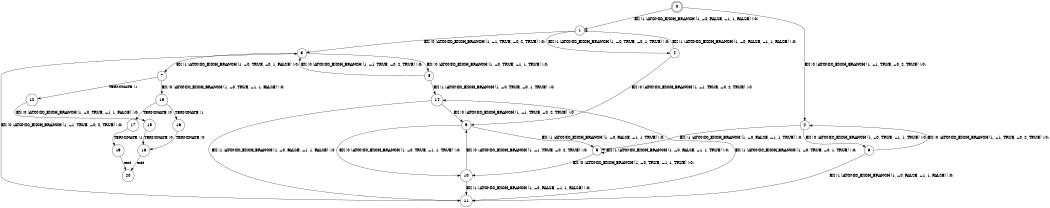 digraph BCG {
size = "7, 10.5";
center = TRUE;
node [shape = circle];
0 [peripheries = 2];
0 -> 1 [label = "EX !1 !ATOMIC_EXCH_BRANCH (1, +0, FALSE, +1, 1, FALSE) !:0:"];
0 -> 2 [label = "EX !0 !ATOMIC_EXCH_BRANCH (1, +1, TRUE, +0, 2, TRUE) !:0:"];
1 -> 3 [label = "EX !0 !ATOMIC_EXCH_BRANCH (1, +1, TRUE, +0, 2, TRUE) !:0:"];
1 -> 4 [label = "EX !1 !ATOMIC_EXCH_BRANCH (1, +0, TRUE, +0, 1, TRUE) !:0:"];
2 -> 5 [label = "EX !1 !ATOMIC_EXCH_BRANCH (1, +0, FALSE, +1, 1, TRUE) !:0:"];
2 -> 6 [label = "EX !0 !ATOMIC_EXCH_BRANCH (1, +0, TRUE, +1, 1, TRUE) !:0:"];
3 -> 7 [label = "EX !1 !ATOMIC_EXCH_BRANCH (1, +0, TRUE, +0, 1, FALSE) !:0:"];
3 -> 8 [label = "EX !0 !ATOMIC_EXCH_BRANCH (1, +0, TRUE, +1, 1, TRUE) !:0:"];
4 -> 9 [label = "EX !0 !ATOMIC_EXCH_BRANCH (1, +1, TRUE, +0, 2, TRUE) !:0:"];
4 -> 1 [label = "EX !1 !ATOMIC_EXCH_BRANCH (1, +0, FALSE, +1, 1, FALSE) !:0:"];
5 -> 5 [label = "EX !1 !ATOMIC_EXCH_BRANCH (1, +0, FALSE, +1, 1, TRUE) !:0:"];
5 -> 10 [label = "EX !0 !ATOMIC_EXCH_BRANCH (1, +0, TRUE, +1, 1, TRUE) !:0:"];
6 -> 11 [label = "EX !1 !ATOMIC_EXCH_BRANCH (1, +0, FALSE, +1, 1, FALSE) !:0:"];
6 -> 2 [label = "EX !0 !ATOMIC_EXCH_BRANCH (1, +1, TRUE, +0, 2, TRUE) !:0:"];
7 -> 12 [label = "TERMINATE !1"];
7 -> 13 [label = "EX !0 !ATOMIC_EXCH_BRANCH (1, +0, TRUE, +1, 1, FALSE) !:0:"];
8 -> 14 [label = "EX !1 !ATOMIC_EXCH_BRANCH (1, +0, TRUE, +0, 1, TRUE) !:0:"];
8 -> 3 [label = "EX !0 !ATOMIC_EXCH_BRANCH (1, +1, TRUE, +0, 2, TRUE) !:0:"];
9 -> 5 [label = "EX !1 !ATOMIC_EXCH_BRANCH (1, +0, FALSE, +1, 1, TRUE) !:0:"];
9 -> 10 [label = "EX !0 !ATOMIC_EXCH_BRANCH (1, +0, TRUE, +1, 1, TRUE) !:0:"];
10 -> 11 [label = "EX !1 !ATOMIC_EXCH_BRANCH (1, +0, FALSE, +1, 1, FALSE) !:0:"];
10 -> 9 [label = "EX !0 !ATOMIC_EXCH_BRANCH (1, +1, TRUE, +0, 2, TRUE) !:0:"];
11 -> 14 [label = "EX !1 !ATOMIC_EXCH_BRANCH (1, +0, TRUE, +0, 1, TRUE) !:0:"];
11 -> 3 [label = "EX !0 !ATOMIC_EXCH_BRANCH (1, +1, TRUE, +0, 2, TRUE) !:0:"];
12 -> 15 [label = "EX !0 !ATOMIC_EXCH_BRANCH (1, +0, TRUE, +1, 1, FALSE) !:0:"];
13 -> 16 [label = "TERMINATE !1"];
13 -> 17 [label = "TERMINATE !0"];
14 -> 11 [label = "EX !1 !ATOMIC_EXCH_BRANCH (1, +0, FALSE, +1, 1, FALSE) !:0:"];
14 -> 9 [label = "EX !0 !ATOMIC_EXCH_BRANCH (1, +1, TRUE, +0, 2, TRUE) !:0:"];
15 -> 18 [label = "TERMINATE !0"];
16 -> 18 [label = "TERMINATE !0"];
17 -> 19 [label = "TERMINATE !1"];
18 -> 20 [label = "exit"];
19 -> 20 [label = "exit"];
}

